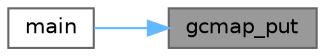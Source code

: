 digraph "gcmap_put"
{
 // INTERACTIVE_SVG=YES
 // LATEX_PDF_SIZE
  bgcolor="transparent";
  edge [fontname=Helvetica,fontsize=10,labelfontname=Helvetica,labelfontsize=10];
  node [fontname=Helvetica,fontsize=10,shape=box,height=0.2,width=0.4];
  rankdir="RL";
  Node1 [id="Node000001",label="gcmap_put",height=0.2,width=0.4,color="gray40", fillcolor="grey60", style="filled", fontcolor="black",tooltip="Insert a key value pair into the map."];
  Node1 -> Node2 [id="edge1_Node000001_Node000002",dir="back",color="steelblue1",style="solid",tooltip=" "];
  Node2 [id="Node000002",label="main",height=0.2,width=0.4,color="grey40", fillcolor="white", style="filled",URL="$gcmaptest_8c.html#ae66f6b31b5ad750f1fe042a706a4e3d4",tooltip=" "];
}
